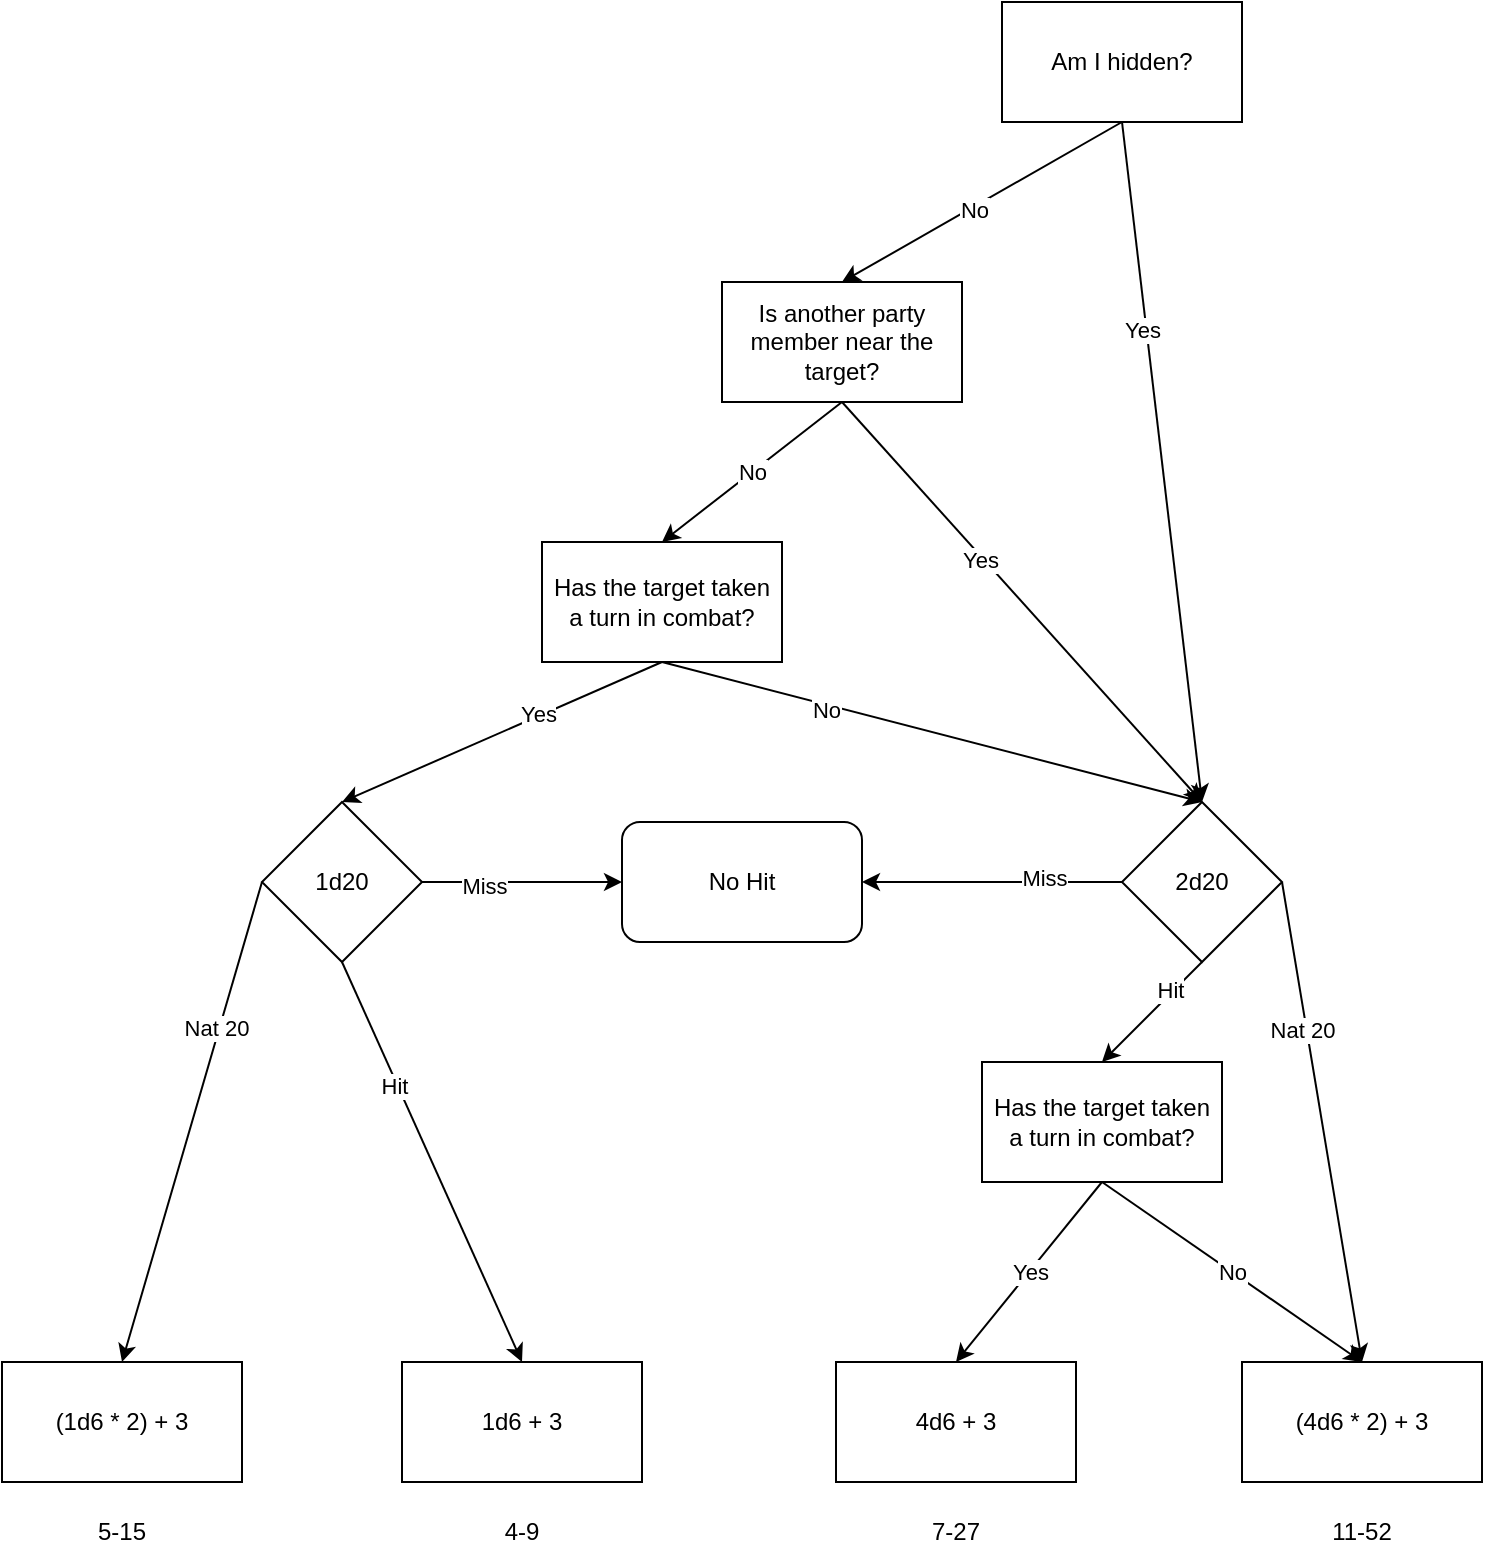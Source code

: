 <mxfile version="21.3.2" type="github">
  <diagram name="Page-1" id="AYoVV-OsY1Wz2RUMu2Mf">
    <mxGraphModel dx="1546" dy="842" grid="1" gridSize="10" guides="1" tooltips="1" connect="1" arrows="1" fold="1" page="1" pageScale="1" pageWidth="850" pageHeight="1100" math="0" shadow="0">
      <root>
        <mxCell id="0" />
        <mxCell id="1" parent="0" />
        <mxCell id="CmZdVK3zWLwExLf1IJCk-1" value="Am I hidden?" style="rounded=0;whiteSpace=wrap;html=1;" parent="1" vertex="1">
          <mxGeometry x="550" y="30" width="120" height="60" as="geometry" />
        </mxCell>
        <mxCell id="CmZdVK3zWLwExLf1IJCk-2" value="4d6 + 3" style="rounded=0;whiteSpace=wrap;html=1;" parent="1" vertex="1">
          <mxGeometry x="467" y="710" width="120" height="60" as="geometry" />
        </mxCell>
        <mxCell id="CmZdVK3zWLwExLf1IJCk-3" value="1d6 + 3" style="rounded=0;whiteSpace=wrap;html=1;" parent="1" vertex="1">
          <mxGeometry x="250" y="710" width="120" height="60" as="geometry" />
        </mxCell>
        <mxCell id="CmZdVK3zWLwExLf1IJCk-4" value="" style="endArrow=classic;html=1;rounded=0;exitX=0.5;exitY=1;exitDx=0;exitDy=0;entryX=0.5;entryY=0;entryDx=0;entryDy=0;" parent="1" source="CmZdVK3zWLwExLf1IJCk-1" target="53U_k0B0zQhdJP_Ikeye-2" edge="1">
          <mxGeometry width="50" height="50" relative="1" as="geometry">
            <mxPoint x="230" y="440" as="sourcePoint" />
            <mxPoint x="580" y="480" as="targetPoint" />
          </mxGeometry>
        </mxCell>
        <mxCell id="CmZdVK3zWLwExLf1IJCk-10" value="Yes&lt;br&gt;" style="edgeLabel;html=1;align=center;verticalAlign=middle;resizable=0;points=[];" parent="CmZdVK3zWLwExLf1IJCk-4" vertex="1" connectable="0">
          <mxGeometry x="-0.392" y="-2" relative="1" as="geometry">
            <mxPoint as="offset" />
          </mxGeometry>
        </mxCell>
        <mxCell id="CmZdVK3zWLwExLf1IJCk-5" value="" style="endArrow=classic;html=1;rounded=0;exitX=0.5;exitY=1;exitDx=0;exitDy=0;entryX=0.5;entryY=0;entryDx=0;entryDy=0;" parent="1" source="CmZdVK3zWLwExLf1IJCk-1" target="CmZdVK3zWLwExLf1IJCk-6" edge="1">
          <mxGeometry width="50" height="50" relative="1" as="geometry">
            <mxPoint x="210" y="270" as="sourcePoint" />
            <mxPoint x="320" y="330" as="targetPoint" />
          </mxGeometry>
        </mxCell>
        <mxCell id="CmZdVK3zWLwExLf1IJCk-11" value="No" style="edgeLabel;html=1;align=center;verticalAlign=middle;resizable=0;points=[];" parent="CmZdVK3zWLwExLf1IJCk-5" vertex="1" connectable="0">
          <mxGeometry x="0.07" y="1" relative="1" as="geometry">
            <mxPoint as="offset" />
          </mxGeometry>
        </mxCell>
        <mxCell id="CmZdVK3zWLwExLf1IJCk-6" value="Is another party member near the target?" style="rounded=0;whiteSpace=wrap;html=1;" parent="1" vertex="1">
          <mxGeometry x="410" y="170" width="120" height="60" as="geometry" />
        </mxCell>
        <mxCell id="CmZdVK3zWLwExLf1IJCk-7" value="" style="endArrow=classic;html=1;rounded=0;exitX=0.5;exitY=1;exitDx=0;exitDy=0;entryX=0.5;entryY=0;entryDx=0;entryDy=0;" parent="1" source="CmZdVK3zWLwExLf1IJCk-6" target="53U_k0B0zQhdJP_Ikeye-2" edge="1">
          <mxGeometry width="50" height="50" relative="1" as="geometry">
            <mxPoint x="210" y="270" as="sourcePoint" />
            <mxPoint x="550" y="480" as="targetPoint" />
          </mxGeometry>
        </mxCell>
        <mxCell id="CmZdVK3zWLwExLf1IJCk-13" value="Yes" style="edgeLabel;html=1;align=center;verticalAlign=middle;resizable=0;points=[];" parent="CmZdVK3zWLwExLf1IJCk-7" vertex="1" connectable="0">
          <mxGeometry x="-0.225" y="-1" relative="1" as="geometry">
            <mxPoint as="offset" />
          </mxGeometry>
        </mxCell>
        <mxCell id="CmZdVK3zWLwExLf1IJCk-8" value="" style="endArrow=classic;html=1;rounded=0;exitX=0.5;exitY=1;exitDx=0;exitDy=0;entryX=0.5;entryY=0;entryDx=0;entryDy=0;" parent="1" source="CmZdVK3zWLwExLf1IJCk-6" target="53U_k0B0zQhdJP_Ikeye-21" edge="1">
          <mxGeometry width="50" height="50" relative="1" as="geometry">
            <mxPoint x="340" y="440" as="sourcePoint" />
            <mxPoint x="240" y="480" as="targetPoint" />
          </mxGeometry>
        </mxCell>
        <mxCell id="CmZdVK3zWLwExLf1IJCk-12" value="No" style="edgeLabel;html=1;align=center;verticalAlign=middle;resizable=0;points=[];" parent="CmZdVK3zWLwExLf1IJCk-8" vertex="1" connectable="0">
          <mxGeometry relative="1" as="geometry">
            <mxPoint as="offset" />
          </mxGeometry>
        </mxCell>
        <mxCell id="CmZdVK3zWLwExLf1IJCk-9" value="(4d6 * 2) + 3" style="rounded=0;whiteSpace=wrap;html=1;" parent="1" vertex="1">
          <mxGeometry x="670" y="710" width="120" height="60" as="geometry" />
        </mxCell>
        <mxCell id="CmZdVK3zWLwExLf1IJCk-16" value="(1d6 * 2) + 3" style="rounded=0;whiteSpace=wrap;html=1;" parent="1" vertex="1">
          <mxGeometry x="50" y="710" width="120" height="60" as="geometry" />
        </mxCell>
        <mxCell id="CmZdVK3zWLwExLf1IJCk-17" value="Has the target taken a turn in combat?" style="rounded=0;whiteSpace=wrap;html=1;" parent="1" vertex="1">
          <mxGeometry x="540" y="560" width="120" height="60" as="geometry" />
        </mxCell>
        <mxCell id="CmZdVK3zWLwExLf1IJCk-23" value="" style="endArrow=classic;html=1;rounded=0;exitX=0.5;exitY=1;exitDx=0;exitDy=0;entryX=0.5;entryY=0;entryDx=0;entryDy=0;" parent="1" source="CmZdVK3zWLwExLf1IJCk-17" target="CmZdVK3zWLwExLf1IJCk-9" edge="1">
          <mxGeometry width="50" height="50" relative="1" as="geometry">
            <mxPoint x="245" y="610" as="sourcePoint" />
            <mxPoint x="460" y="680" as="targetPoint" />
          </mxGeometry>
        </mxCell>
        <mxCell id="CmZdVK3zWLwExLf1IJCk-24" value="No" style="edgeLabel;html=1;align=center;verticalAlign=middle;resizable=0;points=[];" parent="CmZdVK3zWLwExLf1IJCk-23" vertex="1" connectable="0">
          <mxGeometry relative="1" as="geometry">
            <mxPoint as="offset" />
          </mxGeometry>
        </mxCell>
        <mxCell id="CmZdVK3zWLwExLf1IJCk-27" value="" style="endArrow=classic;html=1;rounded=0;entryX=0.5;entryY=0;entryDx=0;entryDy=0;exitX=1;exitY=0.5;exitDx=0;exitDy=0;" parent="1" source="53U_k0B0zQhdJP_Ikeye-2" target="CmZdVK3zWLwExLf1IJCk-9" edge="1">
          <mxGeometry width="50" height="50" relative="1" as="geometry">
            <mxPoint x="552" y="600" as="sourcePoint" />
            <mxPoint x="730" y="530" as="targetPoint" />
          </mxGeometry>
        </mxCell>
        <mxCell id="CmZdVK3zWLwExLf1IJCk-28" value="Nat 20" style="edgeLabel;html=1;align=center;verticalAlign=middle;resizable=0;points=[];" parent="CmZdVK3zWLwExLf1IJCk-27" vertex="1" connectable="0">
          <mxGeometry x="-0.392" y="-2" relative="1" as="geometry">
            <mxPoint as="offset" />
          </mxGeometry>
        </mxCell>
        <mxCell id="CmZdVK3zWLwExLf1IJCk-29" value="" style="endArrow=classic;html=1;rounded=0;exitX=0.5;exitY=1;exitDx=0;exitDy=0;entryX=0.5;entryY=0;entryDx=0;entryDy=0;" parent="1" source="CmZdVK3zWLwExLf1IJCk-17" target="CmZdVK3zWLwExLf1IJCk-2" edge="1">
          <mxGeometry width="50" height="50" relative="1" as="geometry">
            <mxPoint x="730" y="590" as="sourcePoint" />
            <mxPoint x="503" y="809" as="targetPoint" />
          </mxGeometry>
        </mxCell>
        <mxCell id="CmZdVK3zWLwExLf1IJCk-30" value="Yes" style="edgeLabel;html=1;align=center;verticalAlign=middle;resizable=0;points=[];" parent="CmZdVK3zWLwExLf1IJCk-29" vertex="1" connectable="0">
          <mxGeometry relative="1" as="geometry">
            <mxPoint as="offset" />
          </mxGeometry>
        </mxCell>
        <mxCell id="53U_k0B0zQhdJP_Ikeye-1" value="1d20" style="rhombus;whiteSpace=wrap;html=1;" vertex="1" parent="1">
          <mxGeometry x="180" y="430" width="80" height="80" as="geometry" />
        </mxCell>
        <mxCell id="53U_k0B0zQhdJP_Ikeye-2" value="2d20" style="rhombus;whiteSpace=wrap;html=1;" vertex="1" parent="1">
          <mxGeometry x="610" y="430" width="80" height="80" as="geometry" />
        </mxCell>
        <mxCell id="53U_k0B0zQhdJP_Ikeye-4" value="No Hit" style="rounded=1;whiteSpace=wrap;html=1;" vertex="1" parent="1">
          <mxGeometry x="360" y="440" width="120" height="60" as="geometry" />
        </mxCell>
        <mxCell id="53U_k0B0zQhdJP_Ikeye-5" value="" style="endArrow=classic;html=1;rounded=0;exitX=0;exitY=0.5;exitDx=0;exitDy=0;entryX=1;entryY=0.5;entryDx=0;entryDy=0;" edge="1" parent="1" source="53U_k0B0zQhdJP_Ikeye-2" target="53U_k0B0zQhdJP_Ikeye-4">
          <mxGeometry width="50" height="50" relative="1" as="geometry">
            <mxPoint x="430" y="240" as="sourcePoint" />
            <mxPoint x="610" y="370" as="targetPoint" />
          </mxGeometry>
        </mxCell>
        <mxCell id="53U_k0B0zQhdJP_Ikeye-6" value="Miss" style="edgeLabel;html=1;align=center;verticalAlign=middle;resizable=0;points=[];" vertex="1" connectable="0" parent="53U_k0B0zQhdJP_Ikeye-5">
          <mxGeometry x="-0.392" y="-2" relative="1" as="geometry">
            <mxPoint as="offset" />
          </mxGeometry>
        </mxCell>
        <mxCell id="53U_k0B0zQhdJP_Ikeye-8" value="" style="endArrow=classic;html=1;rounded=0;exitX=0.5;exitY=1;exitDx=0;exitDy=0;entryX=0.5;entryY=0;entryDx=0;entryDy=0;" edge="1" parent="1" source="53U_k0B0zQhdJP_Ikeye-2" target="CmZdVK3zWLwExLf1IJCk-17">
          <mxGeometry width="50" height="50" relative="1" as="geometry">
            <mxPoint x="570" y="410" as="sourcePoint" />
            <mxPoint x="477" y="430" as="targetPoint" />
          </mxGeometry>
        </mxCell>
        <mxCell id="53U_k0B0zQhdJP_Ikeye-9" value="Hit" style="edgeLabel;html=1;align=center;verticalAlign=middle;resizable=0;points=[];" vertex="1" connectable="0" parent="53U_k0B0zQhdJP_Ikeye-8">
          <mxGeometry x="-0.392" y="-2" relative="1" as="geometry">
            <mxPoint as="offset" />
          </mxGeometry>
        </mxCell>
        <mxCell id="53U_k0B0zQhdJP_Ikeye-11" value="" style="endArrow=classic;html=1;rounded=0;exitX=1;exitY=0.5;exitDx=0;exitDy=0;entryX=0;entryY=0.5;entryDx=0;entryDy=0;" edge="1" parent="1" source="53U_k0B0zQhdJP_Ikeye-1" target="53U_k0B0zQhdJP_Ikeye-4">
          <mxGeometry width="50" height="50" relative="1" as="geometry">
            <mxPoint x="597" y="420" as="sourcePoint" />
            <mxPoint x="500" y="460" as="targetPoint" />
          </mxGeometry>
        </mxCell>
        <mxCell id="53U_k0B0zQhdJP_Ikeye-12" value="Miss" style="edgeLabel;html=1;align=center;verticalAlign=middle;resizable=0;points=[];" vertex="1" connectable="0" parent="53U_k0B0zQhdJP_Ikeye-11">
          <mxGeometry x="-0.392" y="-2" relative="1" as="geometry">
            <mxPoint as="offset" />
          </mxGeometry>
        </mxCell>
        <mxCell id="53U_k0B0zQhdJP_Ikeye-13" value="" style="endArrow=classic;html=1;rounded=0;exitX=0.5;exitY=1;exitDx=0;exitDy=0;entryX=0.5;entryY=0;entryDx=0;entryDy=0;" edge="1" parent="1" source="53U_k0B0zQhdJP_Ikeye-1" target="CmZdVK3zWLwExLf1IJCk-3">
          <mxGeometry width="50" height="50" relative="1" as="geometry">
            <mxPoint x="637" y="460" as="sourcePoint" />
            <mxPoint x="240" y="560" as="targetPoint" />
          </mxGeometry>
        </mxCell>
        <mxCell id="53U_k0B0zQhdJP_Ikeye-14" value="Hit" style="edgeLabel;html=1;align=center;verticalAlign=middle;resizable=0;points=[];" vertex="1" connectable="0" parent="53U_k0B0zQhdJP_Ikeye-13">
          <mxGeometry x="-0.392" y="-2" relative="1" as="geometry">
            <mxPoint as="offset" />
          </mxGeometry>
        </mxCell>
        <mxCell id="53U_k0B0zQhdJP_Ikeye-15" value="" style="endArrow=classic;html=1;rounded=0;exitX=0;exitY=0.5;exitDx=0;exitDy=0;entryX=0.5;entryY=0;entryDx=0;entryDy=0;" edge="1" parent="1" source="53U_k0B0zQhdJP_Ikeye-1" target="CmZdVK3zWLwExLf1IJCk-16">
          <mxGeometry width="50" height="50" relative="1" as="geometry">
            <mxPoint x="677" y="420" as="sourcePoint" />
            <mxPoint x="110" y="450" as="targetPoint" />
          </mxGeometry>
        </mxCell>
        <mxCell id="53U_k0B0zQhdJP_Ikeye-16" value="Nat 20" style="edgeLabel;html=1;align=center;verticalAlign=middle;resizable=0;points=[];" vertex="1" connectable="0" parent="53U_k0B0zQhdJP_Ikeye-15">
          <mxGeometry x="-0.392" y="-2" relative="1" as="geometry">
            <mxPoint as="offset" />
          </mxGeometry>
        </mxCell>
        <mxCell id="53U_k0B0zQhdJP_Ikeye-17" value="11-52" style="text;html=1;strokeColor=none;fillColor=none;align=center;verticalAlign=middle;whiteSpace=wrap;rounded=0;" vertex="1" parent="1">
          <mxGeometry x="700" y="780" width="60" height="30" as="geometry" />
        </mxCell>
        <mxCell id="53U_k0B0zQhdJP_Ikeye-18" value="7-27" style="text;html=1;strokeColor=none;fillColor=none;align=center;verticalAlign=middle;whiteSpace=wrap;rounded=0;" vertex="1" parent="1">
          <mxGeometry x="497" y="780" width="60" height="30" as="geometry" />
        </mxCell>
        <mxCell id="53U_k0B0zQhdJP_Ikeye-19" value="4-9" style="text;html=1;strokeColor=none;fillColor=none;align=center;verticalAlign=middle;whiteSpace=wrap;rounded=0;" vertex="1" parent="1">
          <mxGeometry x="280" y="780" width="60" height="30" as="geometry" />
        </mxCell>
        <mxCell id="53U_k0B0zQhdJP_Ikeye-20" value="5-15" style="text;html=1;strokeColor=none;fillColor=none;align=center;verticalAlign=middle;whiteSpace=wrap;rounded=0;" vertex="1" parent="1">
          <mxGeometry x="80" y="780" width="60" height="30" as="geometry" />
        </mxCell>
        <mxCell id="53U_k0B0zQhdJP_Ikeye-21" value="Has the target taken a turn in combat?" style="rounded=0;whiteSpace=wrap;html=1;" vertex="1" parent="1">
          <mxGeometry x="320" y="300" width="120" height="60" as="geometry" />
        </mxCell>
        <mxCell id="53U_k0B0zQhdJP_Ikeye-22" value="" style="endArrow=classic;html=1;rounded=0;exitX=0.5;exitY=1;exitDx=0;exitDy=0;entryX=0.5;entryY=0;entryDx=0;entryDy=0;" edge="1" parent="1" source="53U_k0B0zQhdJP_Ikeye-21" target="53U_k0B0zQhdJP_Ikeye-2">
          <mxGeometry width="50" height="50" relative="1" as="geometry">
            <mxPoint x="230" y="470" as="sourcePoint" />
            <mxPoint x="320" y="670" as="targetPoint" />
          </mxGeometry>
        </mxCell>
        <mxCell id="53U_k0B0zQhdJP_Ikeye-23" value="No" style="edgeLabel;html=1;align=center;verticalAlign=middle;resizable=0;points=[];" vertex="1" connectable="0" parent="53U_k0B0zQhdJP_Ikeye-22">
          <mxGeometry x="-0.392" y="-2" relative="1" as="geometry">
            <mxPoint as="offset" />
          </mxGeometry>
        </mxCell>
        <mxCell id="53U_k0B0zQhdJP_Ikeye-25" value="" style="endArrow=classic;html=1;rounded=0;exitX=0.5;exitY=1;exitDx=0;exitDy=0;entryX=0.5;entryY=0;entryDx=0;entryDy=0;" edge="1" parent="1" source="53U_k0B0zQhdJP_Ikeye-21" target="53U_k0B0zQhdJP_Ikeye-1">
          <mxGeometry width="50" height="50" relative="1" as="geometry">
            <mxPoint x="435" y="230" as="sourcePoint" />
            <mxPoint x="640" y="390" as="targetPoint" />
          </mxGeometry>
        </mxCell>
        <mxCell id="53U_k0B0zQhdJP_Ikeye-26" value="Yes" style="edgeLabel;html=1;align=center;verticalAlign=middle;resizable=0;points=[];" vertex="1" connectable="0" parent="53U_k0B0zQhdJP_Ikeye-25">
          <mxGeometry x="-0.225" y="-1" relative="1" as="geometry">
            <mxPoint as="offset" />
          </mxGeometry>
        </mxCell>
      </root>
    </mxGraphModel>
  </diagram>
</mxfile>
